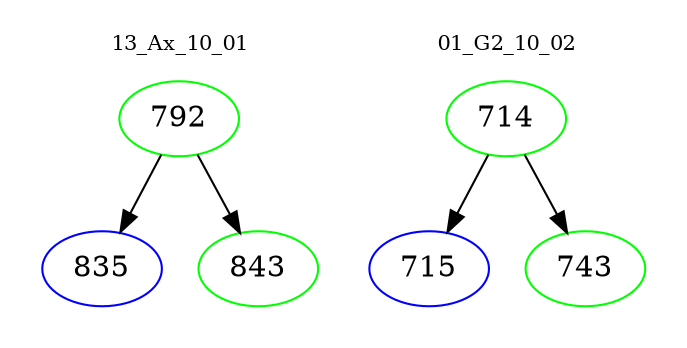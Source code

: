 digraph{
subgraph cluster_0 {
color = white
label = "13_Ax_10_01";
fontsize=10;
T0_792 [label="792", color="green"]
T0_792 -> T0_835 [color="black"]
T0_835 [label="835", color="blue"]
T0_792 -> T0_843 [color="black"]
T0_843 [label="843", color="green"]
}
subgraph cluster_1 {
color = white
label = "01_G2_10_02";
fontsize=10;
T1_714 [label="714", color="green"]
T1_714 -> T1_715 [color="black"]
T1_715 [label="715", color="blue"]
T1_714 -> T1_743 [color="black"]
T1_743 [label="743", color="green"]
}
}
